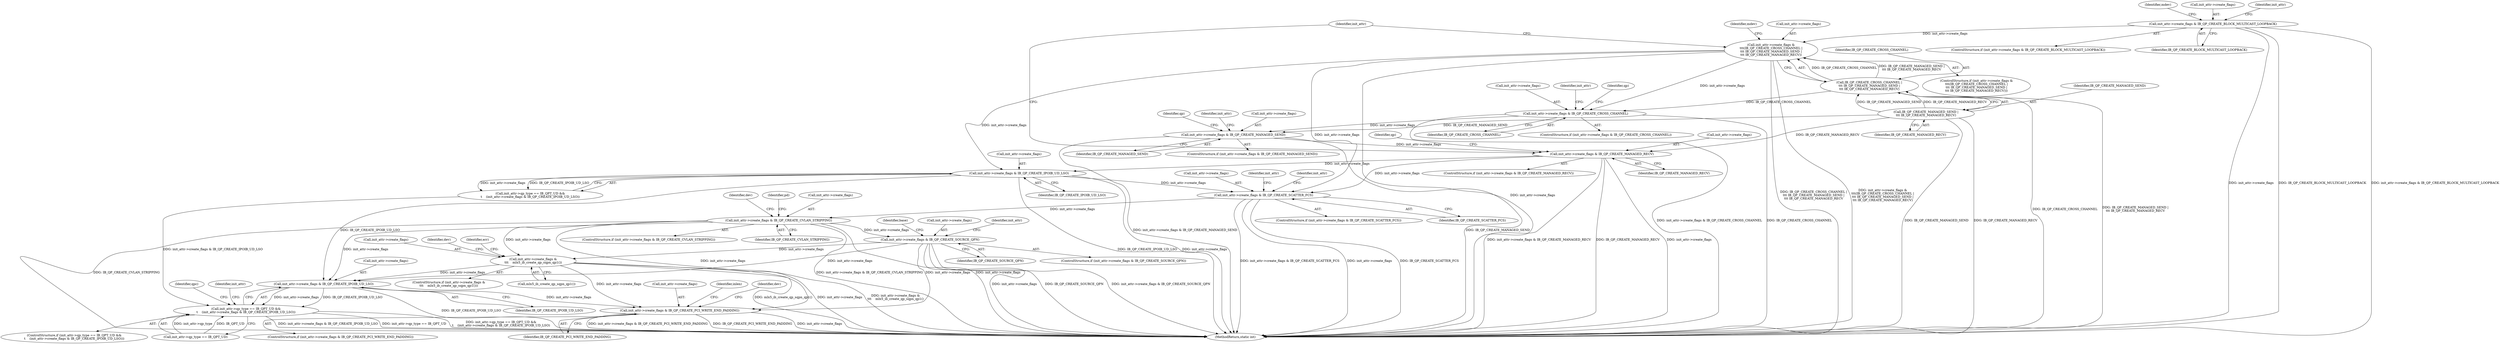 digraph "0_linux_0625b4ba1a5d4703c7fb01c497bd6c156908af00@API" {
"1000361" [label="(Call,init_attr->create_flags & IB_QP_CREATE_CVLAN_STRIPPING)"];
"1000304" [label="(Call,init_attr->create_flags & IB_QP_CREATE_SCATTER_FCS)"];
"1000224" [label="(Call,init_attr->create_flags &\n\t\t\t(IB_QP_CREATE_CROSS_CHANNEL |\n\t\t\t IB_QP_CREATE_MANAGED_SEND |\n\t\t\t IB_QP_CREATE_MANAGED_RECV))"];
"1000198" [label="(Call,init_attr->create_flags & IB_QP_CREATE_BLOCK_MULTICAST_LOOPBACK)"];
"1000228" [label="(Call,IB_QP_CREATE_CROSS_CHANNEL |\n\t\t\t IB_QP_CREATE_MANAGED_SEND |\n\t\t\t IB_QP_CREATE_MANAGED_RECV)"];
"1000230" [label="(Call,IB_QP_CREATE_MANAGED_SEND |\n\t\t\t IB_QP_CREATE_MANAGED_RECV)"];
"1000286" [label="(Call,init_attr->create_flags & IB_QP_CREATE_IPOIB_UD_LSO)"];
"1000269" [label="(Call,init_attr->create_flags & IB_QP_CREATE_MANAGED_RECV)"];
"1000258" [label="(Call,init_attr->create_flags & IB_QP_CREATE_MANAGED_SEND)"];
"1000247" [label="(Call,init_attr->create_flags & IB_QP_CREATE_CROSS_CHANNEL)"];
"1000487" [label="(Call,init_attr->create_flags & IB_QP_CREATE_SOURCE_QPN)"];
"1000673" [label="(Call,init_attr->create_flags &\n\t\t\t    mlx5_ib_create_qp_sqpn_qp1())"];
"1001192" [label="(Call,init_attr->create_flags & IB_QP_CREATE_IPOIB_UD_LSO)"];
"1001186" [label="(Call,init_attr->qp_type == IB_QPT_UD &&\n\t    (init_attr->create_flags & IB_QP_CREATE_IPOIB_UD_LSO))"];
"1001209" [label="(Call,init_attr->create_flags & IB_QP_CREATE_PCI_WRITE_END_PADDING)"];
"1000251" [label="(Identifier,IB_QP_CREATE_CROSS_CHANNEL)"];
"1000224" [label="(Call,init_attr->create_flags &\n\t\t\t(IB_QP_CREATE_CROSS_CHANNEL |\n\t\t\t IB_QP_CREATE_MANAGED_SEND |\n\t\t\t IB_QP_CREATE_MANAGED_RECV))"];
"1001219" [label="(Identifier,dev)"];
"1000674" [label="(Call,init_attr->create_flags)"];
"1000230" [label="(Call,IB_QP_CREATE_MANAGED_SEND |\n\t\t\t IB_QP_CREATE_MANAGED_RECV)"];
"1000273" [label="(Identifier,IB_QP_CREATE_MANAGED_RECV)"];
"1000491" [label="(Identifier,IB_QP_CREATE_SOURCE_QPN)"];
"1000488" [label="(Call,init_attr->create_flags)"];
"1000237" [label="(Identifier,mdev)"];
"1000290" [label="(Identifier,IB_QP_CREATE_IPOIB_UD_LSO)"];
"1001185" [label="(ControlStructure,if (init_attr->qp_type == IB_QPT_UD &&\n\t    (init_attr->create_flags & IB_QP_CREATE_IPOIB_UD_LSO)))"];
"1000361" [label="(Call,init_attr->create_flags & IB_QP_CREATE_CVLAN_STRIPPING)"];
"1000228" [label="(Call,IB_QP_CREATE_CROSS_CHANNEL |\n\t\t\t IB_QP_CREATE_MANAGED_SEND |\n\t\t\t IB_QP_CREATE_MANAGED_RECV)"];
"1000197" [label="(ControlStructure,if (init_attr->create_flags & IB_QP_CREATE_BLOCK_MULTICAST_LOOPBACK))"];
"1000232" [label="(Identifier,IB_QP_CREATE_MANAGED_RECV)"];
"1000673" [label="(Call,init_attr->create_flags &\n\t\t\t    mlx5_ib_create_qp_sqpn_qp1())"];
"1000223" [label="(ControlStructure,if (init_attr->create_flags &\n\t\t\t(IB_QP_CREATE_CROSS_CHANNEL |\n\t\t\t IB_QP_CREATE_MANAGED_SEND |\n\t\t\t IB_QP_CREATE_MANAGED_RECV)))"];
"1000225" [label="(Call,init_attr->create_flags)"];
"1001187" [label="(Call,init_attr->qp_type == IB_QPT_UD)"];
"1000672" [label="(ControlStructure,if (init_attr->create_flags &\n\t\t\t    mlx5_ib_create_qp_sqpn_qp1()))"];
"1001209" [label="(Call,init_attr->create_flags & IB_QP_CREATE_PCI_WRITE_END_PADDING)"];
"1000207" [label="(Identifier,mdev)"];
"1001186" [label="(Call,init_attr->qp_type == IB_QPT_UD &&\n\t    (init_attr->create_flags & IB_QP_CREATE_IPOIB_UD_LSO))"];
"1000265" [label="(Identifier,qp)"];
"1000303" [label="(ControlStructure,if (init_attr->create_flags & IB_QP_CREATE_SCATTER_FCS))"];
"1000373" [label="(Identifier,dev)"];
"1000283" [label="(Identifier,init_attr)"];
"1000497" [label="(Identifier,init_attr)"];
"1000396" [label="(Identifier,pd)"];
"1000286" [label="(Call,init_attr->create_flags & IB_QP_CREATE_IPOIB_UD_LSO)"];
"1000308" [label="(Identifier,IB_QP_CREATE_SCATTER_FCS)"];
"1000487" [label="(Call,init_attr->create_flags & IB_QP_CREATE_SOURCE_QPN)"];
"1000258" [label="(Call,init_attr->create_flags & IB_QP_CREATE_MANAGED_SEND)"];
"1000680" [label="(Identifier,dev)"];
"1000199" [label="(Call,init_attr->create_flags)"];
"1000360" [label="(ControlStructure,if (init_attr->create_flags & IB_QP_CREATE_CVLAN_STRIPPING))"];
"1000202" [label="(Identifier,IB_QP_CREATE_BLOCK_MULTICAST_LOOPBACK)"];
"1000271" [label="(Identifier,init_attr)"];
"1000287" [label="(Call,init_attr->create_flags)"];
"1000280" [label="(Call,init_attr->qp_type == IB_QPT_UD &&\n\t    (init_attr->create_flags & IB_QP_CREATE_IPOIB_UD_LSO))"];
"1000486" [label="(ControlStructure,if (init_attr->create_flags & IB_QP_CREATE_SOURCE_QPN))"];
"1000248" [label="(Call,init_attr->create_flags)"];
"1001199" [label="(Identifier,qpc)"];
"1000260" [label="(Identifier,init_attr)"];
"1000229" [label="(Identifier,IB_QP_CREATE_CROSS_CHANNEL)"];
"1000226" [label="(Identifier,init_attr)"];
"1000543" [label="(Identifier,base)"];
"1001210" [label="(Call,init_attr->create_flags)"];
"1001193" [label="(Call,init_attr->create_flags)"];
"1000254" [label="(Identifier,qp)"];
"1001208" [label="(ControlStructure,if (init_attr->create_flags & IB_QP_CREATE_PCI_WRITE_END_PADDING))"];
"1000269" [label="(Call,init_attr->create_flags & IB_QP_CREATE_MANAGED_RECV)"];
"1000365" [label="(Identifier,IB_QP_CREATE_CVLAN_STRIPPING)"];
"1000268" [label="(ControlStructure,if (init_attr->create_flags & IB_QP_CREATE_MANAGED_RECV))"];
"1001192" [label="(Call,init_attr->create_flags & IB_QP_CREATE_IPOIB_UD_LSO)"];
"1000247" [label="(Call,init_attr->create_flags & IB_QP_CREATE_CROSS_CHANNEL)"];
"1001428" [label="(MethodReturn,static int)"];
"1000262" [label="(Identifier,IB_QP_CREATE_MANAGED_SEND)"];
"1000304" [label="(Call,init_attr->create_flags & IB_QP_CREATE_SCATTER_FCS)"];
"1000246" [label="(ControlStructure,if (init_attr->create_flags & IB_QP_CREATE_CROSS_CHANNEL))"];
"1001196" [label="(Identifier,IB_QP_CREATE_IPOIB_UD_LSO)"];
"1001253" [label="(Identifier,inlen)"];
"1000677" [label="(Call,mlx5_ib_create_qp_sqpn_qp1())"];
"1000686" [label="(Identifier,err)"];
"1001211" [label="(Identifier,init_attr)"];
"1000313" [label="(Identifier,init_attr)"];
"1000305" [label="(Call,init_attr->create_flags)"];
"1001213" [label="(Identifier,IB_QP_CREATE_PCI_WRITE_END_PADDING)"];
"1000198" [label="(Call,init_attr->create_flags & IB_QP_CREATE_BLOCK_MULTICAST_LOOPBACK)"];
"1000257" [label="(ControlStructure,if (init_attr->create_flags & IB_QP_CREATE_MANAGED_SEND))"];
"1000352" [label="(Identifier,init_attr)"];
"1000231" [label="(Identifier,IB_QP_CREATE_MANAGED_SEND)"];
"1000259" [label="(Call,init_attr->create_flags)"];
"1000362" [label="(Call,init_attr->create_flags)"];
"1000270" [label="(Call,init_attr->create_flags)"];
"1000276" [label="(Identifier,qp)"];
"1000361" -> "1000360"  [label="AST: "];
"1000361" -> "1000365"  [label="CFG: "];
"1000362" -> "1000361"  [label="AST: "];
"1000365" -> "1000361"  [label="AST: "];
"1000373" -> "1000361"  [label="CFG: "];
"1000396" -> "1000361"  [label="CFG: "];
"1000361" -> "1001428"  [label="DDG: IB_QP_CREATE_CVLAN_STRIPPING"];
"1000361" -> "1001428"  [label="DDG: init_attr->create_flags & IB_QP_CREATE_CVLAN_STRIPPING"];
"1000361" -> "1001428"  [label="DDG: init_attr->create_flags"];
"1000304" -> "1000361"  [label="DDG: init_attr->create_flags"];
"1000361" -> "1000487"  [label="DDG: init_attr->create_flags"];
"1000361" -> "1000673"  [label="DDG: init_attr->create_flags"];
"1000361" -> "1001192"  [label="DDG: init_attr->create_flags"];
"1000361" -> "1001209"  [label="DDG: init_attr->create_flags"];
"1000304" -> "1000303"  [label="AST: "];
"1000304" -> "1000308"  [label="CFG: "];
"1000305" -> "1000304"  [label="AST: "];
"1000308" -> "1000304"  [label="AST: "];
"1000313" -> "1000304"  [label="CFG: "];
"1000352" -> "1000304"  [label="CFG: "];
"1000304" -> "1001428"  [label="DDG: init_attr->create_flags & IB_QP_CREATE_SCATTER_FCS"];
"1000304" -> "1001428"  [label="DDG: init_attr->create_flags"];
"1000304" -> "1001428"  [label="DDG: IB_QP_CREATE_SCATTER_FCS"];
"1000224" -> "1000304"  [label="DDG: init_attr->create_flags"];
"1000286" -> "1000304"  [label="DDG: init_attr->create_flags"];
"1000269" -> "1000304"  [label="DDG: init_attr->create_flags"];
"1000224" -> "1000223"  [label="AST: "];
"1000224" -> "1000228"  [label="CFG: "];
"1000225" -> "1000224"  [label="AST: "];
"1000228" -> "1000224"  [label="AST: "];
"1000237" -> "1000224"  [label="CFG: "];
"1000283" -> "1000224"  [label="CFG: "];
"1000224" -> "1001428"  [label="DDG: init_attr->create_flags"];
"1000224" -> "1001428"  [label="DDG: IB_QP_CREATE_CROSS_CHANNEL |\n\t\t\t IB_QP_CREATE_MANAGED_SEND |\n\t\t\t IB_QP_CREATE_MANAGED_RECV"];
"1000224" -> "1001428"  [label="DDG: init_attr->create_flags &\n\t\t\t(IB_QP_CREATE_CROSS_CHANNEL |\n\t\t\t IB_QP_CREATE_MANAGED_SEND |\n\t\t\t IB_QP_CREATE_MANAGED_RECV)"];
"1000198" -> "1000224"  [label="DDG: init_attr->create_flags"];
"1000228" -> "1000224"  [label="DDG: IB_QP_CREATE_CROSS_CHANNEL"];
"1000228" -> "1000224"  [label="DDG: IB_QP_CREATE_MANAGED_SEND |\n\t\t\t IB_QP_CREATE_MANAGED_RECV"];
"1000224" -> "1000247"  [label="DDG: init_attr->create_flags"];
"1000224" -> "1000286"  [label="DDG: init_attr->create_flags"];
"1000198" -> "1000197"  [label="AST: "];
"1000198" -> "1000202"  [label="CFG: "];
"1000199" -> "1000198"  [label="AST: "];
"1000202" -> "1000198"  [label="AST: "];
"1000207" -> "1000198"  [label="CFG: "];
"1000226" -> "1000198"  [label="CFG: "];
"1000198" -> "1001428"  [label="DDG: init_attr->create_flags"];
"1000198" -> "1001428"  [label="DDG: IB_QP_CREATE_BLOCK_MULTICAST_LOOPBACK"];
"1000198" -> "1001428"  [label="DDG: init_attr->create_flags & IB_QP_CREATE_BLOCK_MULTICAST_LOOPBACK"];
"1000228" -> "1000230"  [label="CFG: "];
"1000229" -> "1000228"  [label="AST: "];
"1000230" -> "1000228"  [label="AST: "];
"1000228" -> "1001428"  [label="DDG: IB_QP_CREATE_CROSS_CHANNEL"];
"1000228" -> "1001428"  [label="DDG: IB_QP_CREATE_MANAGED_SEND |\n\t\t\t IB_QP_CREATE_MANAGED_RECV"];
"1000230" -> "1000228"  [label="DDG: IB_QP_CREATE_MANAGED_SEND"];
"1000230" -> "1000228"  [label="DDG: IB_QP_CREATE_MANAGED_RECV"];
"1000228" -> "1000247"  [label="DDG: IB_QP_CREATE_CROSS_CHANNEL"];
"1000230" -> "1000232"  [label="CFG: "];
"1000231" -> "1000230"  [label="AST: "];
"1000232" -> "1000230"  [label="AST: "];
"1000230" -> "1001428"  [label="DDG: IB_QP_CREATE_MANAGED_SEND"];
"1000230" -> "1001428"  [label="DDG: IB_QP_CREATE_MANAGED_RECV"];
"1000230" -> "1000258"  [label="DDG: IB_QP_CREATE_MANAGED_SEND"];
"1000230" -> "1000269"  [label="DDG: IB_QP_CREATE_MANAGED_RECV"];
"1000286" -> "1000280"  [label="AST: "];
"1000286" -> "1000290"  [label="CFG: "];
"1000287" -> "1000286"  [label="AST: "];
"1000290" -> "1000286"  [label="AST: "];
"1000280" -> "1000286"  [label="CFG: "];
"1000286" -> "1001428"  [label="DDG: IB_QP_CREATE_IPOIB_UD_LSO"];
"1000286" -> "1001428"  [label="DDG: init_attr->create_flags"];
"1000286" -> "1000280"  [label="DDG: init_attr->create_flags"];
"1000286" -> "1000280"  [label="DDG: IB_QP_CREATE_IPOIB_UD_LSO"];
"1000269" -> "1000286"  [label="DDG: init_attr->create_flags"];
"1000286" -> "1001192"  [label="DDG: IB_QP_CREATE_IPOIB_UD_LSO"];
"1000269" -> "1000268"  [label="AST: "];
"1000269" -> "1000273"  [label="CFG: "];
"1000270" -> "1000269"  [label="AST: "];
"1000273" -> "1000269"  [label="AST: "];
"1000276" -> "1000269"  [label="CFG: "];
"1000283" -> "1000269"  [label="CFG: "];
"1000269" -> "1001428"  [label="DDG: init_attr->create_flags & IB_QP_CREATE_MANAGED_RECV"];
"1000269" -> "1001428"  [label="DDG: IB_QP_CREATE_MANAGED_RECV"];
"1000269" -> "1001428"  [label="DDG: init_attr->create_flags"];
"1000258" -> "1000269"  [label="DDG: init_attr->create_flags"];
"1000258" -> "1000257"  [label="AST: "];
"1000258" -> "1000262"  [label="CFG: "];
"1000259" -> "1000258"  [label="AST: "];
"1000262" -> "1000258"  [label="AST: "];
"1000265" -> "1000258"  [label="CFG: "];
"1000271" -> "1000258"  [label="CFG: "];
"1000258" -> "1001428"  [label="DDG: init_attr->create_flags & IB_QP_CREATE_MANAGED_SEND"];
"1000258" -> "1001428"  [label="DDG: IB_QP_CREATE_MANAGED_SEND"];
"1000247" -> "1000258"  [label="DDG: init_attr->create_flags"];
"1000247" -> "1000246"  [label="AST: "];
"1000247" -> "1000251"  [label="CFG: "];
"1000248" -> "1000247"  [label="AST: "];
"1000251" -> "1000247"  [label="AST: "];
"1000254" -> "1000247"  [label="CFG: "];
"1000260" -> "1000247"  [label="CFG: "];
"1000247" -> "1001428"  [label="DDG: IB_QP_CREATE_CROSS_CHANNEL"];
"1000247" -> "1001428"  [label="DDG: init_attr->create_flags & IB_QP_CREATE_CROSS_CHANNEL"];
"1000487" -> "1000486"  [label="AST: "];
"1000487" -> "1000491"  [label="CFG: "];
"1000488" -> "1000487"  [label="AST: "];
"1000491" -> "1000487"  [label="AST: "];
"1000497" -> "1000487"  [label="CFG: "];
"1000543" -> "1000487"  [label="CFG: "];
"1000487" -> "1001428"  [label="DDG: init_attr->create_flags"];
"1000487" -> "1001428"  [label="DDG: IB_QP_CREATE_SOURCE_QPN"];
"1000487" -> "1001428"  [label="DDG: init_attr->create_flags & IB_QP_CREATE_SOURCE_QPN"];
"1000487" -> "1000673"  [label="DDG: init_attr->create_flags"];
"1000487" -> "1001192"  [label="DDG: init_attr->create_flags"];
"1000487" -> "1001209"  [label="DDG: init_attr->create_flags"];
"1000673" -> "1000672"  [label="AST: "];
"1000673" -> "1000677"  [label="CFG: "];
"1000674" -> "1000673"  [label="AST: "];
"1000677" -> "1000673"  [label="AST: "];
"1000680" -> "1000673"  [label="CFG: "];
"1000686" -> "1000673"  [label="CFG: "];
"1000673" -> "1001428"  [label="DDG: mlx5_ib_create_qp_sqpn_qp1()"];
"1000673" -> "1001428"  [label="DDG: init_attr->create_flags"];
"1000673" -> "1001428"  [label="DDG: init_attr->create_flags &\n\t\t\t    mlx5_ib_create_qp_sqpn_qp1()"];
"1000673" -> "1001192"  [label="DDG: init_attr->create_flags"];
"1000673" -> "1001209"  [label="DDG: init_attr->create_flags"];
"1001192" -> "1001186"  [label="AST: "];
"1001192" -> "1001196"  [label="CFG: "];
"1001193" -> "1001192"  [label="AST: "];
"1001196" -> "1001192"  [label="AST: "];
"1001186" -> "1001192"  [label="CFG: "];
"1001192" -> "1001428"  [label="DDG: IB_QP_CREATE_IPOIB_UD_LSO"];
"1001192" -> "1001186"  [label="DDG: init_attr->create_flags"];
"1001192" -> "1001186"  [label="DDG: IB_QP_CREATE_IPOIB_UD_LSO"];
"1001192" -> "1001209"  [label="DDG: init_attr->create_flags"];
"1001186" -> "1001185"  [label="AST: "];
"1001186" -> "1001187"  [label="CFG: "];
"1001187" -> "1001186"  [label="AST: "];
"1001199" -> "1001186"  [label="CFG: "];
"1001211" -> "1001186"  [label="CFG: "];
"1001186" -> "1001428"  [label="DDG: init_attr->qp_type == IB_QPT_UD &&\n\t    (init_attr->create_flags & IB_QP_CREATE_IPOIB_UD_LSO)"];
"1001186" -> "1001428"  [label="DDG: init_attr->create_flags & IB_QP_CREATE_IPOIB_UD_LSO"];
"1001186" -> "1001428"  [label="DDG: init_attr->qp_type == IB_QPT_UD"];
"1001187" -> "1001186"  [label="DDG: init_attr->qp_type"];
"1001187" -> "1001186"  [label="DDG: IB_QPT_UD"];
"1000280" -> "1001186"  [label="DDG: init_attr->create_flags & IB_QP_CREATE_IPOIB_UD_LSO"];
"1001209" -> "1001208"  [label="AST: "];
"1001209" -> "1001213"  [label="CFG: "];
"1001210" -> "1001209"  [label="AST: "];
"1001213" -> "1001209"  [label="AST: "];
"1001219" -> "1001209"  [label="CFG: "];
"1001253" -> "1001209"  [label="CFG: "];
"1001209" -> "1001428"  [label="DDG: init_attr->create_flags & IB_QP_CREATE_PCI_WRITE_END_PADDING"];
"1001209" -> "1001428"  [label="DDG: IB_QP_CREATE_PCI_WRITE_END_PADDING"];
"1001209" -> "1001428"  [label="DDG: init_attr->create_flags"];
}

